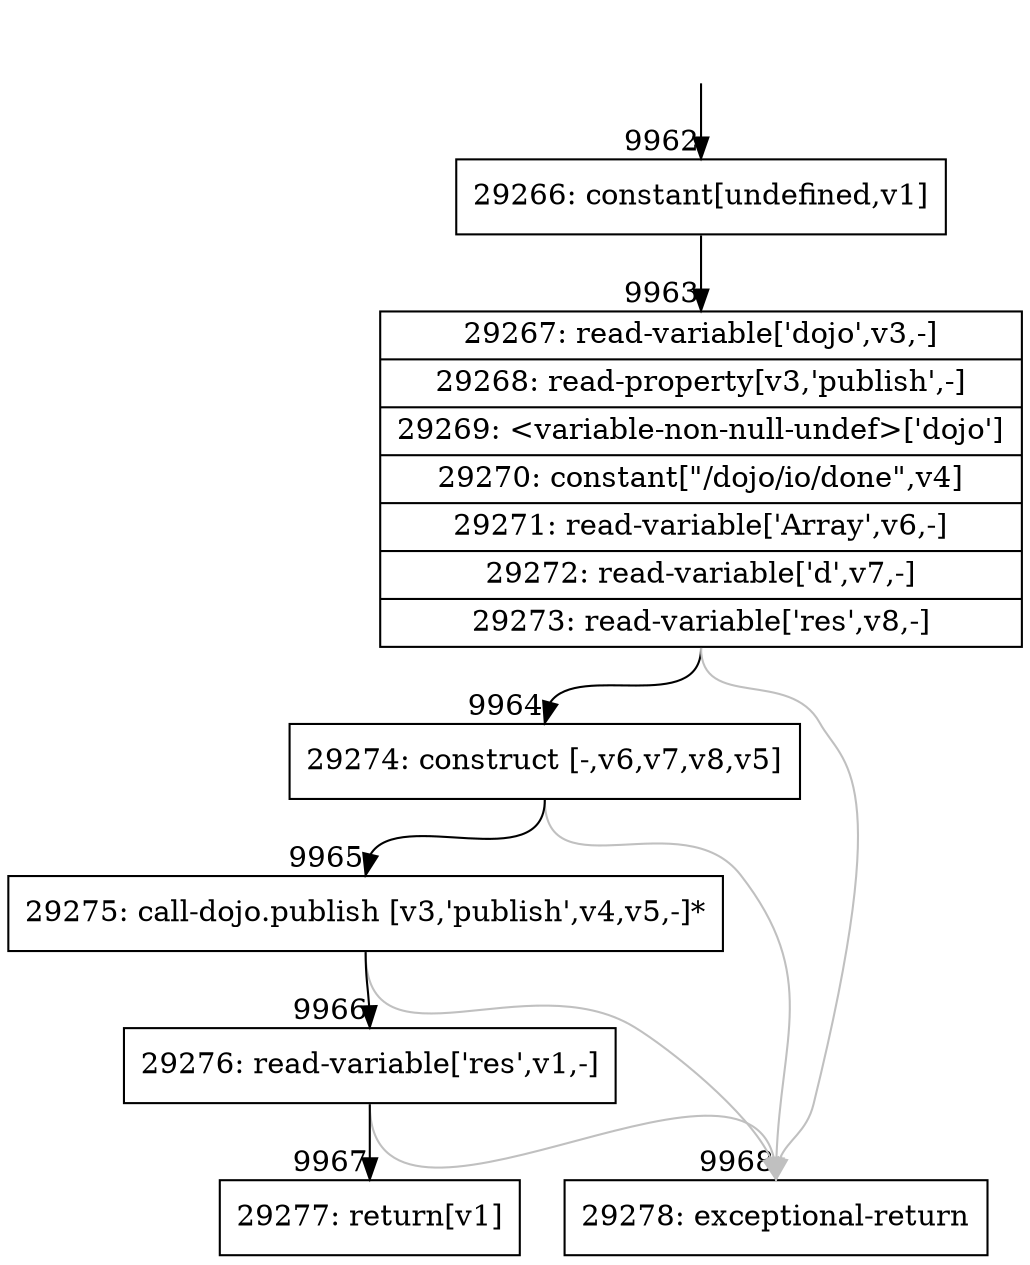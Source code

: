 digraph {
rankdir="TD"
BB_entry708[shape=none,label=""];
BB_entry708 -> BB9962 [tailport=s, headport=n, headlabel="    9962"]
BB9962 [shape=record label="{29266: constant[undefined,v1]}" ] 
BB9962 -> BB9963 [tailport=s, headport=n, headlabel="      9963"]
BB9963 [shape=record label="{29267: read-variable['dojo',v3,-]|29268: read-property[v3,'publish',-]|29269: \<variable-non-null-undef\>['dojo']|29270: constant[\"/dojo/io/done\",v4]|29271: read-variable['Array',v6,-]|29272: read-variable['d',v7,-]|29273: read-variable['res',v8,-]}" ] 
BB9963 -> BB9964 [tailport=s, headport=n, headlabel="      9964"]
BB9963 -> BB9968 [tailport=s, headport=n, color=gray, headlabel="      9968"]
BB9964 [shape=record label="{29274: construct [-,v6,v7,v8,v5]}" ] 
BB9964 -> BB9965 [tailport=s, headport=n, headlabel="      9965"]
BB9964 -> BB9968 [tailport=s, headport=n, color=gray]
BB9965 [shape=record label="{29275: call-dojo.publish [v3,'publish',v4,v5,-]*}" ] 
BB9965 -> BB9966 [tailport=s, headport=n, headlabel="      9966"]
BB9965 -> BB9968 [tailport=s, headport=n, color=gray]
BB9966 [shape=record label="{29276: read-variable['res',v1,-]}" ] 
BB9966 -> BB9967 [tailport=s, headport=n, headlabel="      9967"]
BB9966 -> BB9968 [tailport=s, headport=n, color=gray]
BB9967 [shape=record label="{29277: return[v1]}" ] 
BB9968 [shape=record label="{29278: exceptional-return}" ] 
//#$~ 14010
}
